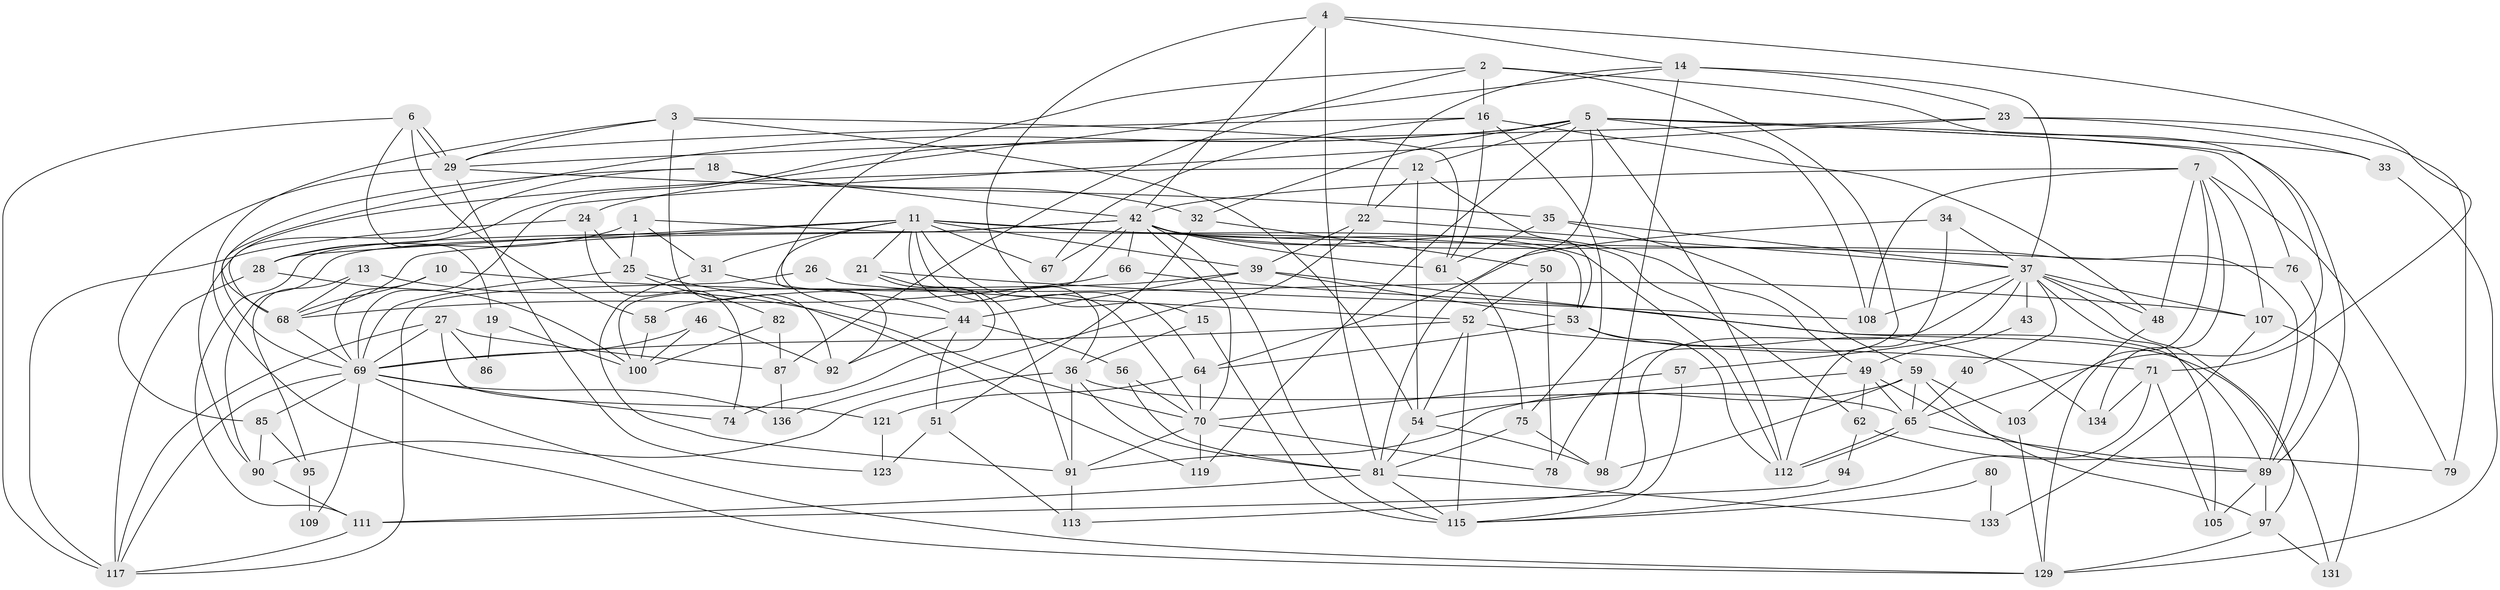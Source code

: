 // original degree distribution, {4: 0.22302158273381295, 5: 0.20863309352517986, 2: 0.09352517985611511, 3: 0.34532374100719426, 6: 0.07194244604316546, 7: 0.050359712230215826, 8: 0.007194244604316547}
// Generated by graph-tools (version 1.1) at 2025/18/03/04/25 18:18:50]
// undirected, 97 vertices, 234 edges
graph export_dot {
graph [start="1"]
  node [color=gray90,style=filled];
  1;
  2;
  3 [super="+38"];
  4 [super="+9"];
  5 [super="+8+30+73"];
  6;
  7 [super="+20"];
  10;
  11 [super="+17"];
  12;
  13;
  14;
  15;
  16 [super="+99"];
  18 [super="+63"];
  19;
  21;
  22;
  23 [super="+126"];
  24;
  25;
  26;
  27;
  28 [super="+83"];
  29 [super="+137"];
  31;
  32;
  33;
  34;
  35;
  36 [super="+88"];
  37 [super="+139+55"];
  39;
  40;
  42 [super="+45"];
  43;
  44 [super="+118+127"];
  46;
  48;
  49 [super="+60"];
  50;
  51;
  52 [super="+125"];
  53 [super="+130"];
  54 [super="+106"];
  56;
  57 [super="+84"];
  58;
  59 [super="+93"];
  61;
  62;
  64;
  65 [super="+122+102"];
  66;
  67;
  68;
  69 [super="+104+72"];
  70 [super="+110"];
  71;
  74;
  75;
  76;
  78;
  79;
  80;
  81 [super="+101"];
  82;
  85;
  86;
  87;
  89 [super="+96"];
  90;
  91;
  92;
  94;
  95;
  97;
  98;
  100 [super="+116"];
  103;
  105;
  107;
  108 [super="+135"];
  109;
  111;
  112;
  113;
  115;
  117;
  119;
  121;
  123;
  129;
  131;
  133;
  134;
  136;
  1 -- 28;
  1 -- 25;
  1 -- 31;
  1 -- 53;
  2 -- 65;
  2 -- 78;
  2 -- 87;
  2 -- 16;
  2 -- 44;
  3 -- 29;
  3 -- 92;
  3 -- 54;
  3 -- 129;
  3 -- 61;
  4 -- 81;
  4 -- 71;
  4 -- 42;
  4 -- 14;
  4 -- 15;
  5 -- 119;
  5 -- 112;
  5 -- 81;
  5 -- 12;
  5 -- 33;
  5 -- 32;
  5 -- 108;
  5 -- 68;
  5 -- 89;
  5 -- 28;
  5 -- 76;
  6 -- 117;
  6 -- 29;
  6 -- 29;
  6 -- 19;
  6 -- 58;
  7 -- 134;
  7 -- 48;
  7 -- 103;
  7 -- 42;
  7 -- 107;
  7 -- 108;
  7 -- 79;
  10 -- 68;
  10 -- 107;
  10 -- 69;
  11 -- 92;
  11 -- 64;
  11 -- 67;
  11 -- 36;
  11 -- 68;
  11 -- 70;
  11 -- 39;
  11 -- 76;
  11 -- 112;
  11 -- 21;
  11 -- 28;
  11 -- 31;
  12 -- 53;
  12 -- 90;
  12 -- 22;
  12 -- 54;
  13 -- 68;
  13 -- 95;
  13 -- 70;
  14 -- 98;
  14 -- 24;
  14 -- 22;
  14 -- 23;
  14 -- 37;
  15 -- 115;
  15 -- 36;
  16 -- 48;
  16 -- 67;
  16 -- 75;
  16 -- 61;
  16 -- 29;
  18 -- 68;
  18 -- 32;
  18 -- 42;
  18 -- 69;
  19 -- 86;
  19 -- 100;
  21 -- 91;
  21 -- 74;
  21 -- 108;
  22 -- 37;
  22 -- 39;
  22 -- 136;
  23 -- 79;
  23 -- 33;
  23 -- 29;
  23 -- 69;
  24 -- 117;
  24 -- 25;
  24 -- 74;
  25 -- 82;
  25 -- 119;
  25 -- 69;
  26 -- 52;
  26 -- 117;
  27 -- 87;
  27 -- 117;
  27 -- 69;
  27 -- 86;
  27 -- 121;
  28 -- 117;
  28 -- 100;
  29 -- 35;
  29 -- 123;
  29 -- 85;
  31 -- 91;
  31 -- 44;
  32 -- 51;
  32 -- 50;
  33 -- 129;
  34 -- 112;
  34 -- 64;
  34 -- 37;
  35 -- 61;
  35 -- 59;
  35 -- 37;
  36 -- 65;
  36 -- 81;
  36 -- 90;
  36 -- 91;
  37 -- 43;
  37 -- 48;
  37 -- 97;
  37 -- 40;
  37 -- 105;
  37 -- 107;
  37 -- 113;
  37 -- 57;
  37 -- 108;
  39 -- 44;
  39 -- 53;
  39 -- 58;
  39 -- 89;
  40 -- 65;
  42 -- 49;
  42 -- 115;
  42 -- 66;
  42 -- 67;
  42 -- 70;
  42 -- 111;
  42 -- 90;
  42 -- 61;
  42 -- 62;
  42 -- 89;
  42 -- 100;
  43 -- 49;
  44 -- 51;
  44 -- 56;
  44 -- 92;
  46 -- 92;
  46 -- 69;
  46 -- 100;
  48 -- 129;
  49 -- 62;
  49 -- 54;
  49 -- 65;
  49 -- 89;
  50 -- 52;
  50 -- 78;
  51 -- 123;
  51 -- 113;
  52 -- 54;
  52 -- 115;
  52 -- 69;
  52 -- 71;
  53 -- 64;
  53 -- 112;
  53 -- 134;
  54 -- 98;
  54 -- 81;
  56 -- 81;
  56 -- 70;
  57 -- 70 [weight=2];
  57 -- 115;
  58 -- 100;
  59 -- 97;
  59 -- 98;
  59 -- 103;
  59 -- 91;
  59 -- 65;
  61 -- 75;
  62 -- 79;
  62 -- 94;
  64 -- 121;
  64 -- 70;
  65 -- 112;
  65 -- 112;
  65 -- 89;
  66 -- 68;
  66 -- 131;
  68 -- 69;
  69 -- 74;
  69 -- 85;
  69 -- 117;
  69 -- 109;
  69 -- 129;
  69 -- 136;
  70 -- 78;
  70 -- 119;
  70 -- 91;
  71 -- 105;
  71 -- 115;
  71 -- 134;
  75 -- 98;
  75 -- 81;
  76 -- 89;
  80 -- 115;
  80 -- 133;
  81 -- 115;
  81 -- 111;
  81 -- 133;
  82 -- 100;
  82 -- 87;
  85 -- 90;
  85 -- 95;
  87 -- 136;
  89 -- 105;
  89 -- 97;
  90 -- 111;
  91 -- 113;
  94 -- 111;
  95 -- 109;
  97 -- 129;
  97 -- 131;
  103 -- 129;
  107 -- 131;
  107 -- 133;
  111 -- 117;
  121 -- 123;
}
